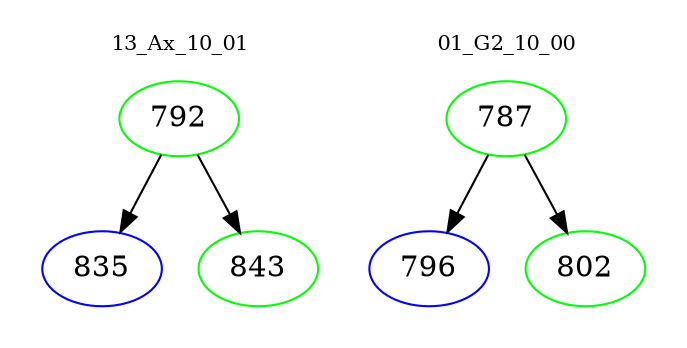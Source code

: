 digraph{
subgraph cluster_0 {
color = white
label = "13_Ax_10_01";
fontsize=10;
T0_792 [label="792", color="green"]
T0_792 -> T0_835 [color="black"]
T0_835 [label="835", color="blue"]
T0_792 -> T0_843 [color="black"]
T0_843 [label="843", color="green"]
}
subgraph cluster_1 {
color = white
label = "01_G2_10_00";
fontsize=10;
T1_787 [label="787", color="green"]
T1_787 -> T1_796 [color="black"]
T1_796 [label="796", color="blue"]
T1_787 -> T1_802 [color="black"]
T1_802 [label="802", color="green"]
}
}
